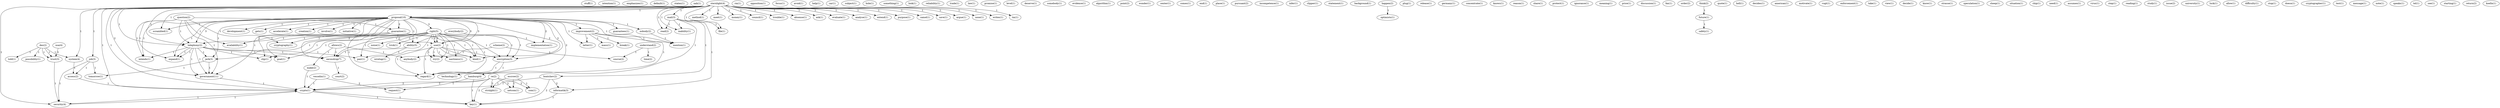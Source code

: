 digraph G {
  stuff [ label="stuff(1)" ];
  intention [ label="intention(1)" ];
  emphasizes [ label="emphasizes(1)" ];
  default [ label="default(1)" ];
  states [ label="states(1)" ];
  nah [ label="nah(1)" ];
  des [ label="des(2)" ];
  told [ label="told(1)" ];
  possibility [ label="possibility(1)" ];
  system [ label="system(4)" ];
  trust [ label="trust(1)" ];
  trust [ label="trust(3)" ];
  sternlight [ label="sternlight(4)" ];
  telephony [ label="telephony(1)" ];
  proposal [ label="proposal(10)" ];
  mail [ label="mail(3)" ];
  method [ label="method(1)" ];
  meet [ label="meet(1)" ];
  read [ label="read(2)" ];
  money [ label="money(1)" ];
  inability [ label="inability(1)" ];
  council [ label="council(1)" ];
  trouble [ label="trouble(1)" ];
  absense [ label="absense(1)" ];
  ask [ label="ask(1)" ];
  evaluate [ label="evaluate(1)" ];
  analyse [ label="analyse(1)" ];
  file [ label="file(1)" ];
  extend [ label="extend(1)" ];
  scrambled [ label="scrambled(1)" ];
  job [ label="job(3)" ];
  crypto [ label="crypto(5)" ];
  purpose [ label="purpose(1)" ];
  camel [ label="camel(1)" ];
  save [ label="save(1)" ];
  argue [ label="argue(1)" ];
  telephony [ label="telephony(2)" ];
  nose [ label="nose(1)" ];
  security [ label="security(4)" ];
  writes [ label="writes(1)" ];
  government [ label="government(11)" ];
  tm [ label="tm(1)" ];
  crypto [ label="crypto(1)" ];
  rm [ label="rm(1)" ];
  pair [ label="pair(1)" ];
  intends [ label="intends(1)" ];
  clip [ label="clip(1)" ];
  eavesdrop [ label="eavesdrop(7)" ];
  goat [ label="goat(1)" ];
  jerk [ label="jerk(3)" ];
  expand [ label="expand(1)" ];
  opposition [ label="opposition(1)" ];
  focus [ label="focus(1)" ];
  avoid [ label="avoid(1)" ];
  help [ label="help(1)" ];
  car [ label="car(1)" ];
  scheme [ label="scheme(2)" ];
  course [ label="course(2)" ];
  anybody [ label="anybody(2)" ];
  subject [ label="subject(1)" ];
  hole [ label="hole(1)" ];
  something [ label="something(1)" ];
  look [ label="look(1)" ];
  reliability [ label="reliability(1)" ];
  right [ label="right(5)" ];
  ability [ label="ability(5)" ];
  guarantees [ label="guarantees(1)" ];
  implementation [ label="implementation(1)" ];
  improvement [ label="improvement(2)" ];
  development [ label="development(1)" ];
  gets [ label="gets(1)" ];
  use [ label="use(1)" ];
  accelerate [ label="accelerate(1)" ];
  creation [ label="creation(1)" ];
  involve [ label="involve(1)" ];
  latter [ label="latter(1)" ];
  guarantee [ label="guarantee(1)" ];
  encryption [ label="encryption(3)" ];
  use [ label="use(2)" ];
  regard [ label="regard(1)" ];
  initiative [ label="initiative(1)" ];
  nobody [ label="nobody(2)" ];
  kind [ label="kind(1)" ];
  mention [ label="mention(1)" ];
  trade [ label="trade(1)" ];
  noise [ label="noise(1)" ];
  nastiness [ label="nastiness(1)" ];
  trick [ label="trick(1)" ];
  try [ label="try(2)" ];
  law [ label="law(1)" ];
  promise [ label="promise(1)" ];
  everybody [ label="everybody(2)" ];
  level [ label="level(1)" ];
  deserve [ label="deserve(1)" ];
  wiretap [ label="wiretap(1)" ];
  hamburg [ label="hamburg(4)" ];
  bontchev [ label="bontchev(2)" ];
  informatik [ label="informatik(3)" ];
  somebody [ label="somebody(1)" ];
  evidence [ label="evidence(1)" ];
  escrow [ label="escrow(2)" ];
  netcom [ label="netcom(1)" ];
  com [ label="com(1)" ];
  strnlght [ label="strnlght(1)" ];
  mass [ label="mass(1)" ];
  break [ label="break(1)" ];
  technology [ label="technology(1)" ];
  algorithm [ label="algorithm(1)" ];
  point [ label="point(2)" ];
  wonder [ label="wonder(1)" ];
  center [ label="center(1)" ];
  comes [ label="comes(1)" ];
  end [ label="end(1)" ];
  place [ label="place(1)" ];
  re [ label="re(2)" ];
  key [ label="key(1)" ];
  pursuant [ label="pursuant(2)" ];
  incompetence [ label="incompetence(1)" ];
  infer [ label="infer(1)" ];
  clipper [ label="clipper(1)" ];
  statement [ label="statement(1)" ];
  background [ label="background(1)" ];
  happen [ label="happen(2)" ];
  optimists [ label="optimists(1)" ];
  plug [ label="plug(1)" ];
  release [ label="release(1)" ];
  germany [ label="germany(1)" ];
  concentrate [ label="concentrate(1)" ];
  knows [ label="knows(1)" ];
  reason [ label="reason(1)" ];
  share [ label="share(1)" ];
  protect [ label="protect(1)" ];
  ignorance [ label="ignorance(1)" ];
  meaning [ label="meaning(1)" ];
  price [ label="price(1)" ];
  understand [ label="understand(2)" ];
  time [ label="time(2)" ];
  discussion [ label="discussion(1)" ];
  fax [ label="fax(1)" ];
  question [ label="question(2)" ];
  cryptography [ label="cryptography(1)" ];
  availability [ label="availability(1)" ];
  order [ label="order(2)" ];
  think [ label="think(2)" ];
  future [ label="future(1)" ];
  quote [ label="quote(1)" ];
  hell [ label="hell(1)" ];
  decides [ label="decides(1)" ];
  safety [ label="safety(1)" ];
  american [ label="american(1)" ];
  motivate [ label="motivate(1)" ];
  vogt [ label="vogt(1)" ];
  request [ label="request(1)" ];
  enforcement [ label="enforcement(1)" ];
  take [ label="take(1)" ];
  view [ label="view(1)" ];
  decide [ label="decide(1)" ];
  access [ label="access(2)" ];
  know [ label="know(1)" ];
  tomorrow [ label="tomorrow(1)" ];
  allows [ label="allows(2)" ];
  make [ label="make(2)" ];
  vesselin [ label="vesselin(1)" ];
  strasse [ label="strasse(1)" ];
  speculation [ label="speculation(1)" ];
  sheep [ label="sheep(1)" ];
  situation [ label="situation(1)" ];
  chip [ label="chip(1)" ];
  court [ label="court(2)" ];
  need [ label="need(1)" ];
  assumes [ label="assumes(1)" ];
  virus [ label="virus(1)" ];
  step [ label="step(1)" ];
  reading [ label="reading(1)" ];
  study [ label="study(1)" ];
  issue [ label="issue(2)" ];
  university [ label="university(1)" ];
  luck [ label="luck(1)" ];
  allow [ label="allow(1)" ];
  difficulty [ label="difficulty(1)" ];
  nsa [ label="nsa(4)" ];
  stop [ label="stop(1)" ];
  doesn [ label="doesn(1)" ];
  cryptographer [ label="cryptographer(1)" ];
  test [ label="test(1)" ];
  message [ label="message(1)" ];
  note [ label="note(1)" ];
  speaks [ label="speaks(1)" ];
  tel [ label="tel(1)" ];
  see [ label="see(1)" ];
  starting [ label="starting(1)" ];
  return [ label="return(2)" ];
  koelln [ label="koelln(1)" ];
  des -> told [ label="1" ];
  des -> possibility [ label="1" ];
  des -> system [ label="1" ];
  des -> trust [ label="1" ];
  des -> trust [ label="1" ];
  sternlight -> telephony [ label="1" ];
  sternlight -> proposal [ label="1" ];
  sternlight -> mail [ label="1" ];
  sternlight -> method [ label="1" ];
  sternlight -> meet [ label="1" ];
  sternlight -> read [ label="1" ];
  sternlight -> money [ label="1" ];
  sternlight -> inability [ label="1" ];
  sternlight -> council [ label="1" ];
  sternlight -> trouble [ label="1" ];
  sternlight -> absense [ label="1" ];
  sternlight -> ask [ label="1" ];
  sternlight -> evaluate [ label="1" ];
  sternlight -> analyse [ label="1" ];
  sternlight -> file [ label="1" ];
  sternlight -> extend [ label="1" ];
  sternlight -> system [ label="1" ];
  sternlight -> scrambled [ label="1" ];
  sternlight -> job [ label="1" ];
  sternlight -> crypto [ label="1" ];
  sternlight -> purpose [ label="1" ];
  sternlight -> camel [ label="1" ];
  sternlight -> save [ label="1" ];
  sternlight -> argue [ label="1" ];
  sternlight -> telephony [ label="1" ];
  sternlight -> nose [ label="1" ];
  sternlight -> security [ label="1" ];
  sternlight -> writes [ label="1" ];
  sternlight -> government [ label="2" ];
  sternlight -> tm [ label="1" ];
  sternlight -> crypto [ label="1" ];
  telephony -> pair [ label="1" ];
  telephony -> intends [ label="1" ];
  telephony -> clip [ label="1" ];
  telephony -> eavesdrop [ label="1" ];
  telephony -> goat [ label="1" ];
  telephony -> jerk [ label="1" ];
  telephony -> expand [ label="1" ];
  telephony -> government [ label="1" ];
  scheme -> course [ label="1" ];
  scheme -> anybody [ label="1" ];
  proposal -> right [ label="3" ];
  proposal -> ability [ label="1" ];
  proposal -> guarantees [ label="1" ];
  proposal -> implementation [ label="2" ];
  proposal -> improvement [ label="1" ];
  proposal -> development [ label="1" ];
  proposal -> gets [ label="1" ];
  proposal -> use [ label="3" ];
  proposal -> accelerate [ label="1" ];
  proposal -> creation [ label="1" ];
  proposal -> involve [ label="1" ];
  proposal -> pair [ label="1" ];
  proposal -> latter [ label="1" ];
  proposal -> guarantee [ label="2" ];
  proposal -> intends [ label="1" ];
  proposal -> encryption [ label="2" ];
  proposal -> use [ label="3" ];
  proposal -> clip [ label="1" ];
  proposal -> scrambled [ label="1" ];
  proposal -> eavesdrop [ label="2" ];
  proposal -> goat [ label="1" ];
  proposal -> jerk [ label="1" ];
  proposal -> telephony [ label="3" ];
  proposal -> regard [ label="2" ];
  proposal -> initiative [ label="1" ];
  proposal -> expand [ label="1" ];
  proposal -> government [ label="1" ];
  proposal -> nobody [ label="1" ];
  proposal -> kind [ label="2" ];
  proposal -> mention [ label="1" ];
  right -> implementation [ label="1" ];
  right -> noise [ label="1" ];
  right -> use [ label="2" ];
  right -> nastiness [ label="1" ];
  right -> pair [ label="1" ];
  right -> encryption [ label="1" ];
  right -> use [ label="2" ];
  right -> clip [ label="1" ];
  right -> eavesdrop [ label="1" ];
  right -> goat [ label="1" ];
  right -> jerk [ label="1" ];
  right -> telephony [ label="1" ];
  right -> regard [ label="1" ];
  right -> trick [ label="1" ];
  right -> try [ label="1" ];
  right -> kind [ label="1" ];
  everybody -> ability [ label="1" ];
  everybody -> encryption [ label="1" ];
  ability -> eavesdrop [ label="1" ];
  ability -> wiretap [ label="1" ];
  mail -> read [ label="1" ];
  mail -> inability [ label="1" ];
  mail -> hamburg [ label="1" ];
  mail -> file [ label="1" ];
  mail -> bontchev [ label="1" ];
  mail -> informatik [ label="1" ];
  escrow -> netcom [ label="1" ];
  escrow -> com [ label="1" ];
  escrow -> strnlght [ label="1" ];
  improvement -> mass [ label="1" ];
  improvement -> break [ label="1" ];
  improvement -> latter [ label="1" ];
  improvement -> technology [ label="1" ];
  improvement -> mention [ label="1" ];
  re -> netcom [ label="2" ];
  re -> com [ label="2" ];
  re -> strnlght [ label="2" ];
  re -> crypto [ label="2" ];
  re -> crypto [ label="2" ];
  re -> key [ label="2" ];
  use -> nastiness [ label="1" ];
  use -> encryption [ label="1" ];
  use -> regard [ label="1" ];
  use -> try [ label="1" ];
  use -> kind [ label="1" ];
  happen -> optimists [ label="1" ];
  understand -> time [ label="1" ];
  understand -> course [ label="1" ];
  question -> guarantee [ label="1" ];
  question -> intends [ label="1" ];
  question -> cryptography [ label="1" ];
  question -> telephony [ label="1" ];
  question -> expand [ label="1" ];
  question -> availability [ label="1" ];
  question -> government [ label="1" ];
  think -> future [ label="1" ];
  guarantee -> cryptography [ label="1" ];
  guarantee -> encryption [ label="1" ];
  guarantee -> use [ label="1" ];
  guarantee -> regard [ label="1" ];
  guarantee -> availability [ label="1" ];
  guarantee -> kind [ label="1" ];
  future -> safety [ label="1" ];
  encryption -> technology [ label="1" ];
  encryption -> regard [ label="1" ];
  use -> regard [ label="1" ];
  use -> try [ label="1" ];
  use -> kind [ label="1" ];
  hamburg -> request [ label="1" ];
  hamburg -> key [ label="1" ];
  system -> access [ label="1" ];
  job -> security [ label="1" ];
  job -> access [ label="1" ];
  job -> tomorrow [ label="1" ];
  allows -> eavesdrop [ label="1" ];
  allows -> make [ label="1" ];
  allows -> anybody [ label="1" ];
  crypto -> security [ label="1" ];
  crypto -> key [ label="1" ];
  vesselin -> request [ label="2" ];
  vesselin -> crypto [ label="1" ];
  eavesdrop -> court [ label="1" ];
  jerk -> tomorrow [ label="1" ];
  jerk -> government [ label="1" ];
  trust -> security [ label="1" ];
  telephony -> expand [ label="1" ];
  telephony -> government [ label="1" ];
  make -> crypto [ label="1" ];
  security -> crypto [ label="1" ];
  bontchev -> informatik [ label="2" ];
  bontchev -> crypto [ label="1" ];
  bontchev -> key [ label="2" ];
  access -> crypto [ label="1" ];
  nsa -> trust [ label="2" ];
  informatik -> key [ label="1" ];
  government -> crypto [ label="1" ];
  nobody -> mention [ label="1" ];
  crypto -> key [ label="1" ];
}
